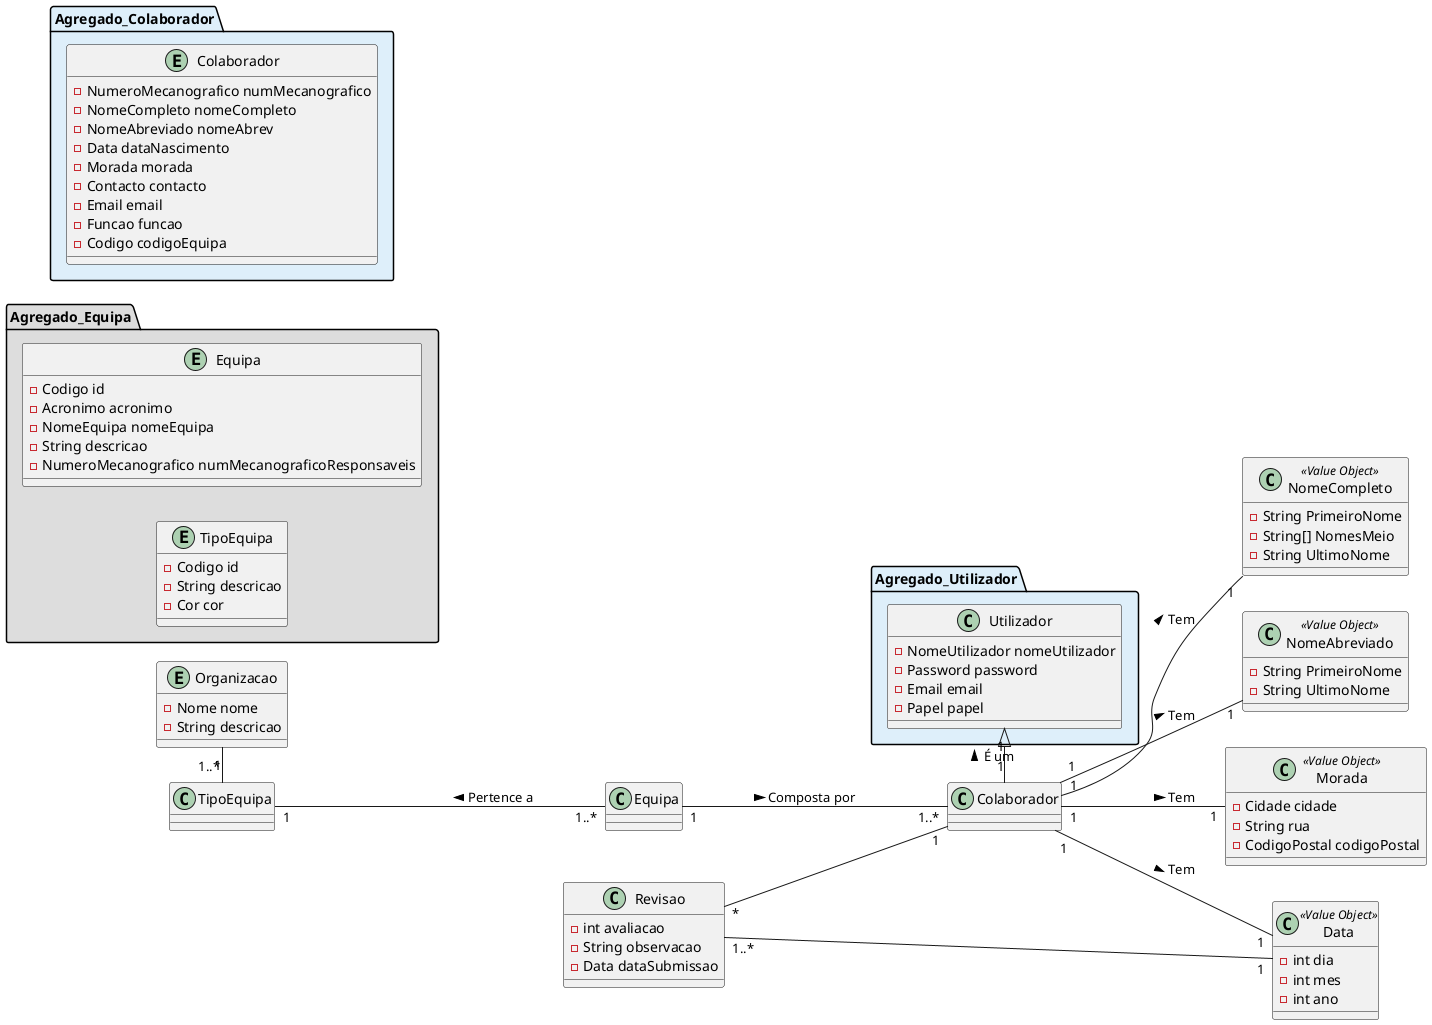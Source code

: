 
/* Este modelo de domínio deve respeitar DDD */
@startuml
left to right direction
'skinparam linetype ortho


namespace Agregado_Equipa #DDDDDD {
entity Equipa {
 -Codigo id
 -Acronimo acronimo
 -NomeEquipa nomeEquipa
 -String descricao
 -NumeroMecanografico numMecanograficoResponsaveis
}

entity TipoEquipa{
 -Codigo id
 -String descricao
 -Cor cor
}

    .TipoEquipa "1" -- "1..*" .Equipa :  "< Pertence a"
}


namespace Agregado_Colaborador #DEEFFA {
entity Colaborador{
 -NumeroMecanografico numMecanografico
 -NomeCompleto nomeCompleto
 -NomeAbreviado nomeAbrev
 -Data dataNascimento
 -Morada morada
 -Contacto contacto
 -Email email
 -Funcao funcao
 -Codigo codigoEquipa
}
    .Equipa "1" -- "1..*" .Colaborador : "Composta por >"
    .Colaborador "1" -- "1" .NomeCompleto : "Tem >"
    .Colaborador "1" -- "1" .NomeAbreviado : "Tem >"
    .Colaborador "1" -- "1" .Morada : "Tem >"
    .Colaborador "1" -- "1" .Data : "Tem >"
}

namespace Agregado_Utilizador #DEEFFA {
class Utilizador {
 -NomeUtilizador nomeUtilizador
 -Password password
 -Email email
 -Papel papel
 }

    .Colaborador "1" -|> "1" Utilizador : "É um >"

}
entity Organizacao{
 -Nome nome
 -String descricao
}

class NomeCompleto <<Value Object>>{
 -String PrimeiroNome
 -String[] NomesMeio
 -String UltimoNome
 }

class NomeAbreviado <<Value Object>>{
 -String PrimeiroNome
 -String UltimoNome
}

class Morada <<Value Object>>{
 -Cidade cidade
 -String rua
 -CodigoPostal codigoPostal
}

class Data <<Value Object>>{
 -int dia
 -int mes
 -int ano
}

class Revisao{
 -int avaliacao
 -String observacao
 -Data dataSubmissao
}

Organizacao "1" - "1..*" TipoEquipa
Revisao "*" -- "1" Colaborador
Revisao "1..*" -- "1" Data


@enduml